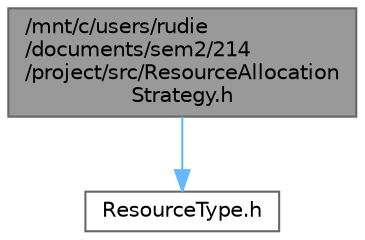 digraph "/mnt/c/users/rudie/documents/sem2/214/project/src/ResourceAllocationStrategy.h"
{
 // LATEX_PDF_SIZE
  bgcolor="transparent";
  edge [fontname=Helvetica,fontsize=10,labelfontname=Helvetica,labelfontsize=10];
  node [fontname=Helvetica,fontsize=10,shape=box,height=0.2,width=0.4];
  Node1 [id="Node000001",label="/mnt/c/users/rudie\l/documents/sem2/214\l/project/src/ResourceAllocation\lStrategy.h",height=0.2,width=0.4,color="gray40", fillcolor="grey60", style="filled", fontcolor="black",tooltip="Header file for resource allocation strategy classes."];
  Node1 -> Node2 [id="edge2_Node000001_Node000002",color="steelblue1",style="solid",tooltip=" "];
  Node2 [id="Node000002",label="ResourceType.h",height=0.2,width=0.4,color="grey40", fillcolor="white", style="filled",URL="$ResourceType_8h.html",tooltip="Header file for the ResourceType enumeration."];
}
